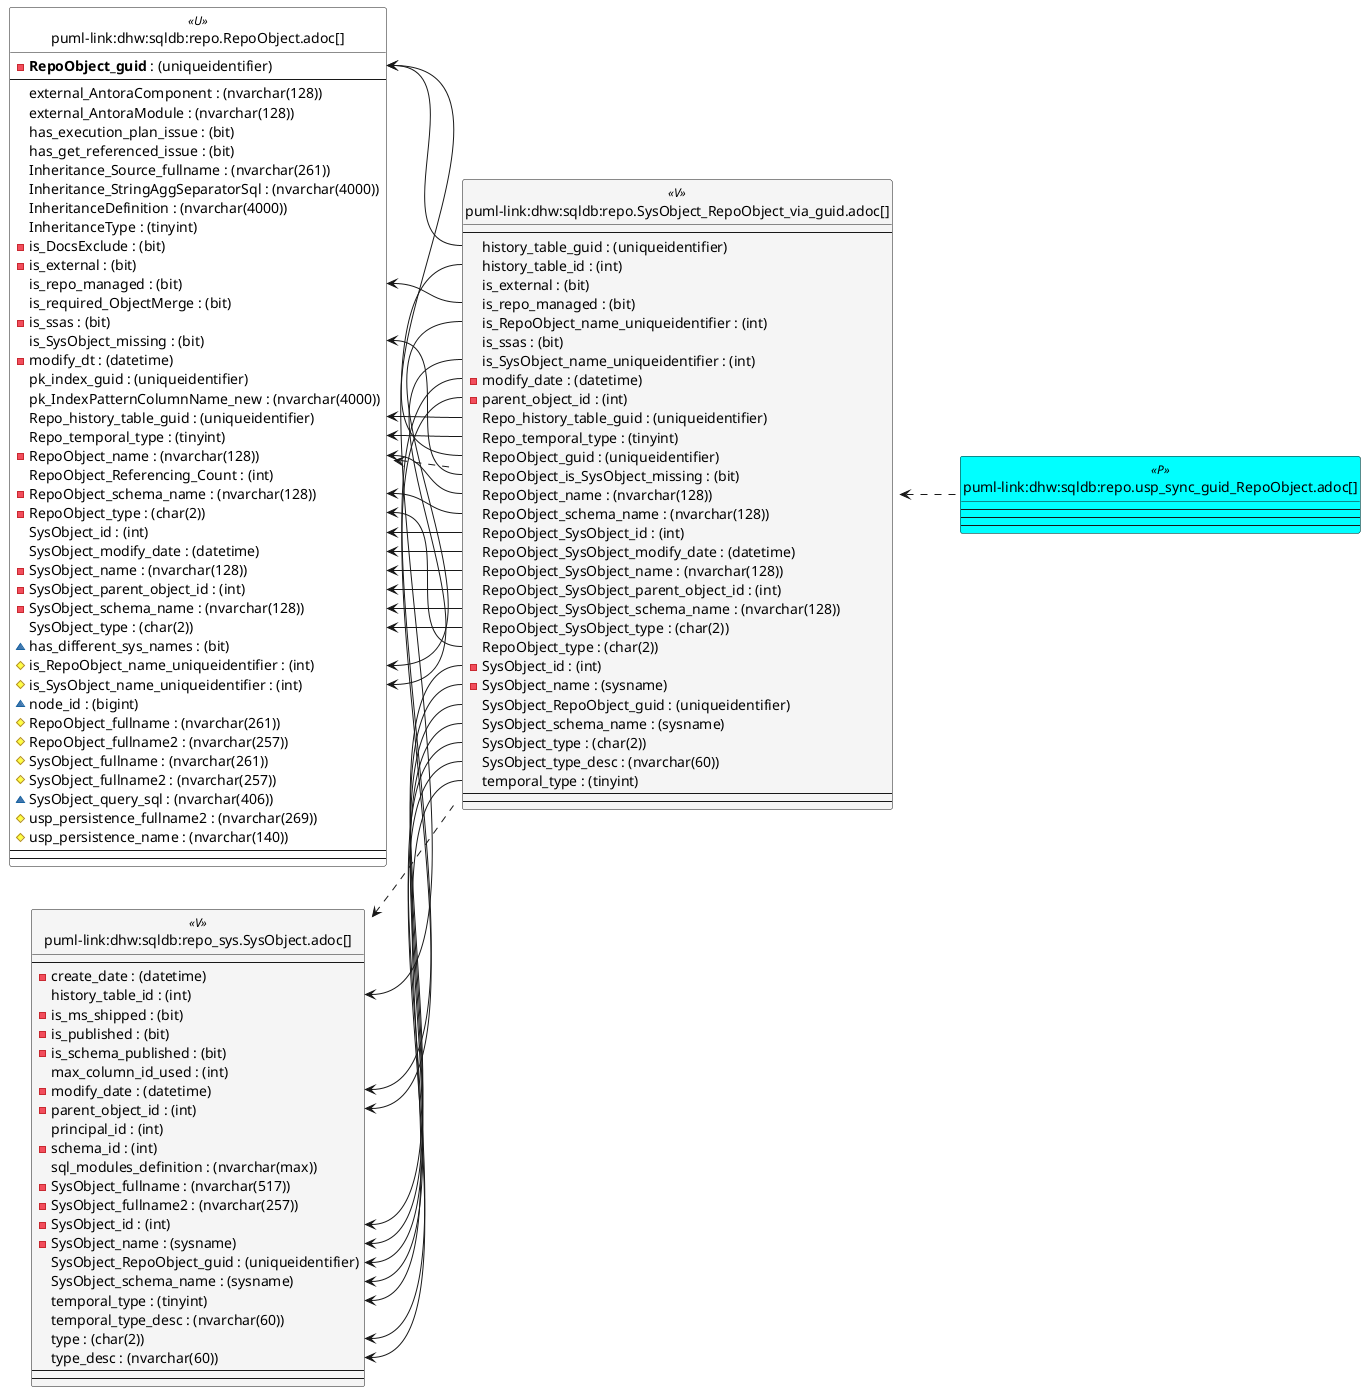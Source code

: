 @startuml
left to right direction
'top to bottom direction
hide circle
'avoide "." issues:
set namespaceSeparator none


skinparam class {
  BackgroundColor White
  BackgroundColor<<FN>> Yellow
  BackgroundColor<<FS>> Yellow
  BackgroundColor<<FT>> LightGray
  BackgroundColor<<IF>> Yellow
  BackgroundColor<<IS>> Yellow
  BackgroundColor<<P>> Aqua
  BackgroundColor<<PC>> Aqua
  BackgroundColor<<SN>> Yellow
  BackgroundColor<<SO>> SlateBlue
  BackgroundColor<<TF>> LightGray
  BackgroundColor<<TR>> Tomato
  BackgroundColor<<U>> White
  BackgroundColor<<V>> WhiteSmoke
  BackgroundColor<<X>> Aqua
  BackgroundColor<<external>> AliceBlue
}


entity "puml-link:dhw:sqldb:repo.RepoObject.adoc[]" as repo.RepoObject << U >> {
  - **RepoObject_guid** : (uniqueidentifier)
  --
  external_AntoraComponent : (nvarchar(128))
  external_AntoraModule : (nvarchar(128))
  has_execution_plan_issue : (bit)
  has_get_referenced_issue : (bit)
  Inheritance_Source_fullname : (nvarchar(261))
  Inheritance_StringAggSeparatorSql : (nvarchar(4000))
  InheritanceDefinition : (nvarchar(4000))
  InheritanceType : (tinyint)
  - is_DocsExclude : (bit)
  - is_external : (bit)
  is_repo_managed : (bit)
  is_required_ObjectMerge : (bit)
  - is_ssas : (bit)
  is_SysObject_missing : (bit)
  - modify_dt : (datetime)
  pk_index_guid : (uniqueidentifier)
  pk_IndexPatternColumnName_new : (nvarchar(4000))
  Repo_history_table_guid : (uniqueidentifier)
  Repo_temporal_type : (tinyint)
  - RepoObject_name : (nvarchar(128))
  RepoObject_Referencing_Count : (int)
  - RepoObject_schema_name : (nvarchar(128))
  - RepoObject_type : (char(2))
  SysObject_id : (int)
  SysObject_modify_date : (datetime)
  - SysObject_name : (nvarchar(128))
  - SysObject_parent_object_id : (int)
  - SysObject_schema_name : (nvarchar(128))
  SysObject_type : (char(2))
  ~ has_different_sys_names : (bit)
  # is_RepoObject_name_uniqueidentifier : (int)
  # is_SysObject_name_uniqueidentifier : (int)
  ~ node_id : (bigint)
  # RepoObject_fullname : (nvarchar(261))
  # RepoObject_fullname2 : (nvarchar(257))
  # SysObject_fullname : (nvarchar(261))
  # SysObject_fullname2 : (nvarchar(257))
  ~ SysObject_query_sql : (nvarchar(406))
  # usp_persistence_fullname2 : (nvarchar(269))
  # usp_persistence_name : (nvarchar(140))
  --
  --
}

entity "puml-link:dhw:sqldb:repo.SysObject_RepoObject_via_guid.adoc[]" as repo.SysObject_RepoObject_via_guid << V >> {
  --
  history_table_guid : (uniqueidentifier)
  history_table_id : (int)
  is_external : (bit)
  is_repo_managed : (bit)
  is_RepoObject_name_uniqueidentifier : (int)
  is_ssas : (bit)
  is_SysObject_name_uniqueidentifier : (int)
  - modify_date : (datetime)
  - parent_object_id : (int)
  Repo_history_table_guid : (uniqueidentifier)
  Repo_temporal_type : (tinyint)
  RepoObject_guid : (uniqueidentifier)
  RepoObject_is_SysObject_missing : (bit)
  RepoObject_name : (nvarchar(128))
  RepoObject_schema_name : (nvarchar(128))
  RepoObject_SysObject_id : (int)
  RepoObject_SysObject_modify_date : (datetime)
  RepoObject_SysObject_name : (nvarchar(128))
  RepoObject_SysObject_parent_object_id : (int)
  RepoObject_SysObject_schema_name : (nvarchar(128))
  RepoObject_SysObject_type : (char(2))
  RepoObject_type : (char(2))
  - SysObject_id : (int)
  - SysObject_name : (sysname)
  SysObject_RepoObject_guid : (uniqueidentifier)
  SysObject_schema_name : (sysname)
  SysObject_type : (char(2))
  SysObject_type_desc : (nvarchar(60))
  temporal_type : (tinyint)
  --
  --
}

entity "puml-link:dhw:sqldb:repo.usp_sync_guid_RepoObject.adoc[]" as repo.usp_sync_guid_RepoObject << P >> {
  --
  --
  --
}

entity "puml-link:dhw:sqldb:repo_sys.SysObject.adoc[]" as repo_sys.SysObject << V >> {
  --
  - create_date : (datetime)
  history_table_id : (int)
  - is_ms_shipped : (bit)
  - is_published : (bit)
  - is_schema_published : (bit)
  max_column_id_used : (int)
  - modify_date : (datetime)
  - parent_object_id : (int)
  principal_id : (int)
  - schema_id : (int)
  sql_modules_definition : (nvarchar(max))
  - SysObject_fullname : (nvarchar(517))
  - SysObject_fullname2 : (nvarchar(257))
  - SysObject_id : (int)
  - SysObject_name : (sysname)
  SysObject_RepoObject_guid : (uniqueidentifier)
  SysObject_schema_name : (sysname)
  temporal_type : (tinyint)
  temporal_type_desc : (nvarchar(60))
  type : (char(2))
  type_desc : (nvarchar(60))
  --
  --
}

repo.RepoObject <.. repo.SysObject_RepoObject_via_guid
repo.SysObject_RepoObject_via_guid <.. repo.usp_sync_guid_RepoObject
repo_sys.SysObject <.. repo.SysObject_RepoObject_via_guid
"repo.RepoObject::is_repo_managed" <-- "repo.SysObject_RepoObject_via_guid::is_repo_managed"
"repo.RepoObject::is_RepoObject_name_uniqueidentifier" <-- "repo.SysObject_RepoObject_via_guid::is_RepoObject_name_uniqueidentifier"
"repo.RepoObject::is_SysObject_missing" <-- "repo.SysObject_RepoObject_via_guid::RepoObject_is_SysObject_missing"
"repo.RepoObject::is_SysObject_name_uniqueidentifier" <-- "repo.SysObject_RepoObject_via_guid::is_SysObject_name_uniqueidentifier"
"repo.RepoObject::Repo_history_table_guid" <-- "repo.SysObject_RepoObject_via_guid::Repo_history_table_guid"
"repo.RepoObject::Repo_temporal_type" <-- "repo.SysObject_RepoObject_via_guid::Repo_temporal_type"
"repo.RepoObject::RepoObject_guid" <-- "repo.SysObject_RepoObject_via_guid::history_table_guid"
"repo.RepoObject::RepoObject_guid" <-- "repo.SysObject_RepoObject_via_guid::RepoObject_guid"
"repo.RepoObject::RepoObject_name" <-- "repo.SysObject_RepoObject_via_guid::RepoObject_name"
"repo.RepoObject::RepoObject_schema_name" <-- "repo.SysObject_RepoObject_via_guid::RepoObject_schema_name"
"repo.RepoObject::RepoObject_type" <-- "repo.SysObject_RepoObject_via_guid::RepoObject_type"
"repo.RepoObject::SysObject_id" <-- "repo.SysObject_RepoObject_via_guid::RepoObject_SysObject_id"
"repo.RepoObject::SysObject_modify_date" <-- "repo.SysObject_RepoObject_via_guid::RepoObject_SysObject_modify_date"
"repo.RepoObject::SysObject_name" <-- "repo.SysObject_RepoObject_via_guid::RepoObject_SysObject_name"
"repo.RepoObject::SysObject_parent_object_id" <-- "repo.SysObject_RepoObject_via_guid::RepoObject_SysObject_parent_object_id"
"repo.RepoObject::SysObject_schema_name" <-- "repo.SysObject_RepoObject_via_guid::RepoObject_SysObject_schema_name"
"repo.RepoObject::SysObject_type" <-- "repo.SysObject_RepoObject_via_guid::RepoObject_SysObject_type"
"repo_sys.SysObject::history_table_id" <-- "repo.SysObject_RepoObject_via_guid::history_table_id"
"repo_sys.SysObject::modify_date" <-- "repo.SysObject_RepoObject_via_guid::modify_date"
"repo_sys.SysObject::parent_object_id" <-- "repo.SysObject_RepoObject_via_guid::parent_object_id"
"repo_sys.SysObject::SysObject_id" <-- "repo.SysObject_RepoObject_via_guid::SysObject_id"
"repo_sys.SysObject::SysObject_name" <-- "repo.SysObject_RepoObject_via_guid::SysObject_name"
"repo_sys.SysObject::SysObject_RepoObject_guid" <-- "repo.SysObject_RepoObject_via_guid::SysObject_RepoObject_guid"
"repo_sys.SysObject::SysObject_schema_name" <-- "repo.SysObject_RepoObject_via_guid::SysObject_schema_name"
"repo_sys.SysObject::temporal_type" <-- "repo.SysObject_RepoObject_via_guid::temporal_type"
"repo_sys.SysObject::type" <-- "repo.SysObject_RepoObject_via_guid::SysObject_type"
"repo_sys.SysObject::type_desc" <-- "repo.SysObject_RepoObject_via_guid::SysObject_type_desc"
@enduml

